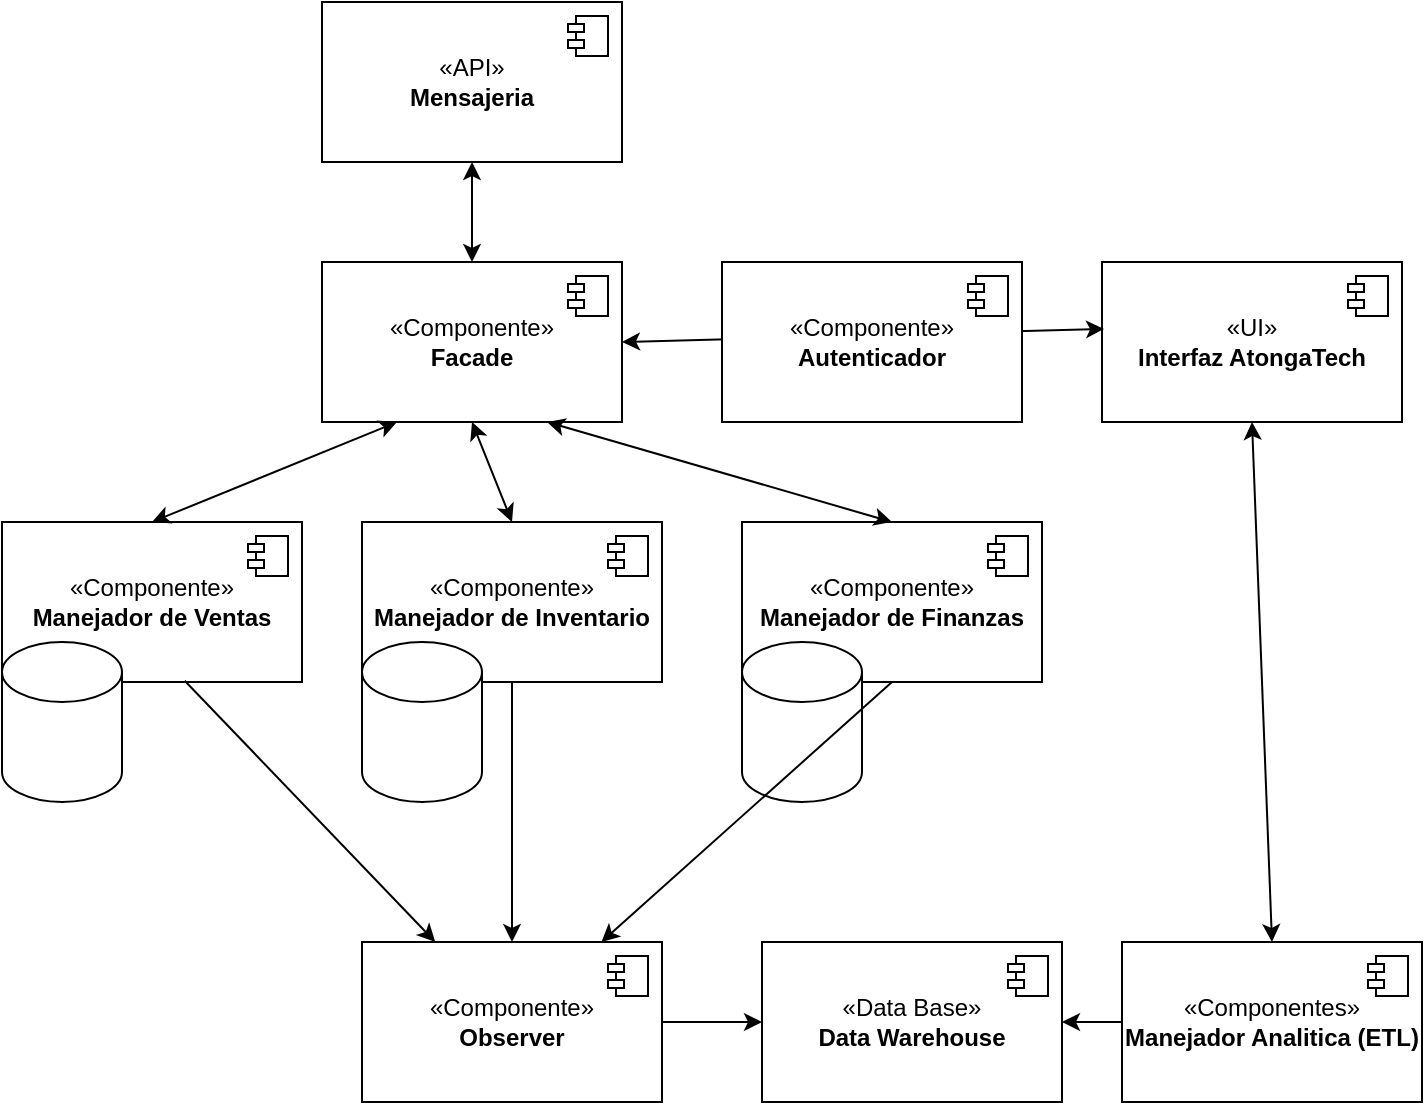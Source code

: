 <mxfile version="26.2.12">
  <diagram name="Página-1" id="di4n0duVPBDXBE9R3kV5">
    <mxGraphModel dx="705" dy="742" grid="1" gridSize="10" guides="1" tooltips="1" connect="1" arrows="1" fold="1" page="1" pageScale="1" pageWidth="827" pageHeight="1169" math="0" shadow="0">
      <root>
        <mxCell id="0" />
        <mxCell id="1" parent="0" />
        <mxCell id="4GAxsEtzswQnpszaWHEs-1" value="«API»&lt;br&gt;&lt;b&gt;Mensajeria&lt;/b&gt;" style="html=1;dropTarget=0;whiteSpace=wrap;" parent="1" vertex="1">
          <mxGeometry x="260" y="60" width="150" height="80" as="geometry" />
        </mxCell>
        <mxCell id="4GAxsEtzswQnpszaWHEs-2" value="" style="shape=module;jettyWidth=8;jettyHeight=4;" parent="4GAxsEtzswQnpszaWHEs-1" vertex="1">
          <mxGeometry x="1" width="20" height="20" relative="1" as="geometry">
            <mxPoint x="-27" y="7" as="offset" />
          </mxGeometry>
        </mxCell>
        <mxCell id="qQT6j7184gIXsJs7TVI5-1" value="«Componente»&lt;br&gt;&lt;b&gt;Facade&lt;/b&gt;" style="html=1;dropTarget=0;whiteSpace=wrap;" vertex="1" parent="1">
          <mxGeometry x="260" y="190" width="150" height="80" as="geometry" />
        </mxCell>
        <mxCell id="qQT6j7184gIXsJs7TVI5-2" value="" style="shape=module;jettyWidth=8;jettyHeight=4;" vertex="1" parent="qQT6j7184gIXsJs7TVI5-1">
          <mxGeometry x="1" width="20" height="20" relative="1" as="geometry">
            <mxPoint x="-27" y="7" as="offset" />
          </mxGeometry>
        </mxCell>
        <mxCell id="qQT6j7184gIXsJs7TVI5-5" value="«UI»&lt;br&gt;&lt;b&gt;Interfaz AtongaTech&lt;/b&gt;" style="html=1;dropTarget=0;whiteSpace=wrap;" vertex="1" parent="1">
          <mxGeometry x="650" y="190" width="150" height="80" as="geometry" />
        </mxCell>
        <mxCell id="qQT6j7184gIXsJs7TVI5-6" value="" style="shape=module;jettyWidth=8;jettyHeight=4;" vertex="1" parent="qQT6j7184gIXsJs7TVI5-5">
          <mxGeometry x="1" width="20" height="20" relative="1" as="geometry">
            <mxPoint x="-27" y="7" as="offset" />
          </mxGeometry>
        </mxCell>
        <mxCell id="qQT6j7184gIXsJs7TVI5-7" value="«Componente»&lt;br&gt;&lt;b&gt;Manejador de Ventas&lt;/b&gt;" style="html=1;dropTarget=0;whiteSpace=wrap;" vertex="1" parent="1">
          <mxGeometry x="100" y="320" width="150" height="80" as="geometry" />
        </mxCell>
        <mxCell id="qQT6j7184gIXsJs7TVI5-8" value="" style="shape=module;jettyWidth=8;jettyHeight=4;" vertex="1" parent="qQT6j7184gIXsJs7TVI5-7">
          <mxGeometry x="1" width="20" height="20" relative="1" as="geometry">
            <mxPoint x="-27" y="7" as="offset" />
          </mxGeometry>
        </mxCell>
        <mxCell id="qQT6j7184gIXsJs7TVI5-9" value="«Componente»&lt;br&gt;&lt;b&gt;Manejador de Inventario&lt;/b&gt;" style="html=1;dropTarget=0;whiteSpace=wrap;" vertex="1" parent="1">
          <mxGeometry x="280" y="320" width="150" height="80" as="geometry" />
        </mxCell>
        <mxCell id="qQT6j7184gIXsJs7TVI5-10" value="" style="shape=module;jettyWidth=8;jettyHeight=4;" vertex="1" parent="qQT6j7184gIXsJs7TVI5-9">
          <mxGeometry x="1" width="20" height="20" relative="1" as="geometry">
            <mxPoint x="-27" y="7" as="offset" />
          </mxGeometry>
        </mxCell>
        <mxCell id="qQT6j7184gIXsJs7TVI5-11" value="«Componente»&lt;br&gt;&lt;b&gt;Manejador de Finanzas&lt;/b&gt;" style="html=1;dropTarget=0;whiteSpace=wrap;" vertex="1" parent="1">
          <mxGeometry x="470" y="320" width="150" height="80" as="geometry" />
        </mxCell>
        <mxCell id="qQT6j7184gIXsJs7TVI5-12" value="" style="shape=module;jettyWidth=8;jettyHeight=4;" vertex="1" parent="qQT6j7184gIXsJs7TVI5-11">
          <mxGeometry x="1" width="20" height="20" relative="1" as="geometry">
            <mxPoint x="-27" y="7" as="offset" />
          </mxGeometry>
        </mxCell>
        <mxCell id="qQT6j7184gIXsJs7TVI5-13" value="«Componente»&lt;br&gt;&lt;b&gt;Observer&lt;/b&gt;" style="html=1;dropTarget=0;whiteSpace=wrap;" vertex="1" parent="1">
          <mxGeometry x="280" y="530" width="150" height="80" as="geometry" />
        </mxCell>
        <mxCell id="qQT6j7184gIXsJs7TVI5-14" value="" style="shape=module;jettyWidth=8;jettyHeight=4;" vertex="1" parent="qQT6j7184gIXsJs7TVI5-13">
          <mxGeometry x="1" width="20" height="20" relative="1" as="geometry">
            <mxPoint x="-27" y="7" as="offset" />
          </mxGeometry>
        </mxCell>
        <mxCell id="qQT6j7184gIXsJs7TVI5-15" value="«Data Base»&lt;br&gt;&lt;b&gt;Data Warehouse&lt;/b&gt;" style="html=1;dropTarget=0;whiteSpace=wrap;" vertex="1" parent="1">
          <mxGeometry x="480" y="530" width="150" height="80" as="geometry" />
        </mxCell>
        <mxCell id="qQT6j7184gIXsJs7TVI5-16" value="" style="shape=module;jettyWidth=8;jettyHeight=4;" vertex="1" parent="qQT6j7184gIXsJs7TVI5-15">
          <mxGeometry x="1" width="20" height="20" relative="1" as="geometry">
            <mxPoint x="-27" y="7" as="offset" />
          </mxGeometry>
        </mxCell>
        <mxCell id="qQT6j7184gIXsJs7TVI5-17" value="«Componentes»&lt;br&gt;&lt;b&gt;Manejador Analitica (ETL)&lt;/b&gt;" style="html=1;dropTarget=0;whiteSpace=wrap;" vertex="1" parent="1">
          <mxGeometry x="660" y="530" width="150" height="80" as="geometry" />
        </mxCell>
        <mxCell id="qQT6j7184gIXsJs7TVI5-18" value="" style="shape=module;jettyWidth=8;jettyHeight=4;" vertex="1" parent="qQT6j7184gIXsJs7TVI5-17">
          <mxGeometry x="1" width="20" height="20" relative="1" as="geometry">
            <mxPoint x="-27" y="7" as="offset" />
          </mxGeometry>
        </mxCell>
        <mxCell id="qQT6j7184gIXsJs7TVI5-19" value="" style="shape=cylinder3;whiteSpace=wrap;html=1;boundedLbl=1;backgroundOutline=1;size=15;" vertex="1" parent="1">
          <mxGeometry x="100" y="380" width="60" height="80" as="geometry" />
        </mxCell>
        <mxCell id="qQT6j7184gIXsJs7TVI5-20" value="" style="shape=cylinder3;whiteSpace=wrap;html=1;boundedLbl=1;backgroundOutline=1;size=15;" vertex="1" parent="1">
          <mxGeometry x="280" y="380" width="60" height="80" as="geometry" />
        </mxCell>
        <mxCell id="qQT6j7184gIXsJs7TVI5-21" value="" style="shape=cylinder3;whiteSpace=wrap;html=1;boundedLbl=1;backgroundOutline=1;size=15;" vertex="1" parent="1">
          <mxGeometry x="470" y="380" width="60" height="80" as="geometry" />
        </mxCell>
        <mxCell id="qQT6j7184gIXsJs7TVI5-22" value="" style="endArrow=classic;startArrow=classic;html=1;rounded=0;exitX=0.5;exitY=0;exitDx=0;exitDy=0;entryX=0.5;entryY=1;entryDx=0;entryDy=0;" edge="1" parent="1" source="qQT6j7184gIXsJs7TVI5-1" target="4GAxsEtzswQnpszaWHEs-1">
          <mxGeometry width="50" height="50" relative="1" as="geometry">
            <mxPoint x="360" y="320" as="sourcePoint" />
            <mxPoint x="410" y="270" as="targetPoint" />
          </mxGeometry>
        </mxCell>
        <mxCell id="qQT6j7184gIXsJs7TVI5-23" value="" style="endArrow=classic;startArrow=classic;html=1;rounded=0;exitX=1;exitY=0.5;exitDx=0;exitDy=0;entryX=0.007;entryY=0.418;entryDx=0;entryDy=0;entryPerimeter=0;" edge="1" parent="1" source="qQT6j7184gIXsJs7TVI5-1" target="qQT6j7184gIXsJs7TVI5-5">
          <mxGeometry width="50" height="50" relative="1" as="geometry">
            <mxPoint x="345" y="200" as="sourcePoint" />
            <mxPoint x="345" y="150" as="targetPoint" />
          </mxGeometry>
        </mxCell>
        <mxCell id="qQT6j7184gIXsJs7TVI5-24" value="" style="endArrow=classic;startArrow=classic;html=1;rounded=0;exitX=0.5;exitY=0;exitDx=0;exitDy=0;entryX=0.5;entryY=1;entryDx=0;entryDy=0;" edge="1" parent="1" source="qQT6j7184gIXsJs7TVI5-17" target="qQT6j7184gIXsJs7TVI5-5">
          <mxGeometry width="50" height="50" relative="1" as="geometry">
            <mxPoint x="420" y="240" as="sourcePoint" />
            <mxPoint x="661" y="233" as="targetPoint" />
          </mxGeometry>
        </mxCell>
        <mxCell id="qQT6j7184gIXsJs7TVI5-28" value="" style="endArrow=classic;html=1;rounded=0;exitX=0;exitY=0.5;exitDx=0;exitDy=0;entryX=1;entryY=0.5;entryDx=0;entryDy=0;" edge="1" parent="1" source="qQT6j7184gIXsJs7TVI5-17" target="qQT6j7184gIXsJs7TVI5-15">
          <mxGeometry width="50" height="50" relative="1" as="geometry">
            <mxPoint x="360" y="320" as="sourcePoint" />
            <mxPoint x="410" y="270" as="targetPoint" />
          </mxGeometry>
        </mxCell>
        <mxCell id="qQT6j7184gIXsJs7TVI5-30" value="" style="endArrow=classic;html=1;rounded=0;exitX=1;exitY=0.5;exitDx=0;exitDy=0;" edge="1" parent="1" source="qQT6j7184gIXsJs7TVI5-13">
          <mxGeometry width="50" height="50" relative="1" as="geometry">
            <mxPoint x="670" y="580" as="sourcePoint" />
            <mxPoint x="480" y="570" as="targetPoint" />
          </mxGeometry>
        </mxCell>
        <mxCell id="qQT6j7184gIXsJs7TVI5-31" value="" style="endArrow=classic;html=1;rounded=0;exitX=0.609;exitY=0.992;exitDx=0;exitDy=0;exitPerimeter=0;" edge="1" parent="1" source="qQT6j7184gIXsJs7TVI5-7" target="qQT6j7184gIXsJs7TVI5-13">
          <mxGeometry width="50" height="50" relative="1" as="geometry">
            <mxPoint x="440" y="580" as="sourcePoint" />
            <mxPoint x="490" y="580" as="targetPoint" />
          </mxGeometry>
        </mxCell>
        <mxCell id="qQT6j7184gIXsJs7TVI5-32" value="" style="endArrow=classic;html=1;rounded=0;exitX=0.5;exitY=1;exitDx=0;exitDy=0;entryX=0.5;entryY=0;entryDx=0;entryDy=0;" edge="1" parent="1" source="qQT6j7184gIXsJs7TVI5-9" target="qQT6j7184gIXsJs7TVI5-13">
          <mxGeometry width="50" height="50" relative="1" as="geometry">
            <mxPoint x="201" y="409" as="sourcePoint" />
            <mxPoint x="327" y="540" as="targetPoint" />
          </mxGeometry>
        </mxCell>
        <mxCell id="qQT6j7184gIXsJs7TVI5-33" value="" style="endArrow=classic;html=1;rounded=0;exitX=0.5;exitY=1;exitDx=0;exitDy=0;" edge="1" parent="1" source="qQT6j7184gIXsJs7TVI5-11" target="qQT6j7184gIXsJs7TVI5-13">
          <mxGeometry width="50" height="50" relative="1" as="geometry">
            <mxPoint x="365" y="410" as="sourcePoint" />
            <mxPoint x="365" y="540" as="targetPoint" />
          </mxGeometry>
        </mxCell>
        <mxCell id="qQT6j7184gIXsJs7TVI5-34" value="" style="endArrow=classic;startArrow=classic;html=1;rounded=0;exitX=0.5;exitY=0;exitDx=0;exitDy=0;entryX=0.25;entryY=1;entryDx=0;entryDy=0;" edge="1" parent="1" source="qQT6j7184gIXsJs7TVI5-7" target="qQT6j7184gIXsJs7TVI5-1">
          <mxGeometry width="50" height="50" relative="1" as="geometry">
            <mxPoint x="345" y="200" as="sourcePoint" />
            <mxPoint x="345" y="150" as="targetPoint" />
          </mxGeometry>
        </mxCell>
        <mxCell id="qQT6j7184gIXsJs7TVI5-35" value="" style="endArrow=classic;startArrow=classic;html=1;rounded=0;exitX=0.5;exitY=0;exitDx=0;exitDy=0;entryX=0.5;entryY=1;entryDx=0;entryDy=0;" edge="1" parent="1" source="qQT6j7184gIXsJs7TVI5-9" target="qQT6j7184gIXsJs7TVI5-1">
          <mxGeometry width="50" height="50" relative="1" as="geometry">
            <mxPoint x="185" y="330" as="sourcePoint" />
            <mxPoint x="308" y="280" as="targetPoint" />
          </mxGeometry>
        </mxCell>
        <mxCell id="qQT6j7184gIXsJs7TVI5-36" value="" style="endArrow=classic;startArrow=classic;html=1;rounded=0;exitX=0.5;exitY=0;exitDx=0;exitDy=0;entryX=0.75;entryY=1;entryDx=0;entryDy=0;" edge="1" parent="1" source="qQT6j7184gIXsJs7TVI5-11" target="qQT6j7184gIXsJs7TVI5-1">
          <mxGeometry width="50" height="50" relative="1" as="geometry">
            <mxPoint x="365" y="330" as="sourcePoint" />
            <mxPoint x="345" y="280" as="targetPoint" />
          </mxGeometry>
        </mxCell>
        <mxCell id="qQT6j7184gIXsJs7TVI5-37" value="«Componente»&lt;br&gt;&lt;b&gt;Autenticador&lt;/b&gt;" style="html=1;dropTarget=0;whiteSpace=wrap;" vertex="1" parent="1">
          <mxGeometry x="460" y="190" width="150" height="80" as="geometry" />
        </mxCell>
        <mxCell id="qQT6j7184gIXsJs7TVI5-38" value="" style="shape=module;jettyWidth=8;jettyHeight=4;" vertex="1" parent="qQT6j7184gIXsJs7TVI5-37">
          <mxGeometry x="1" width="20" height="20" relative="1" as="geometry">
            <mxPoint x="-27" y="7" as="offset" />
          </mxGeometry>
        </mxCell>
      </root>
    </mxGraphModel>
  </diagram>
</mxfile>
